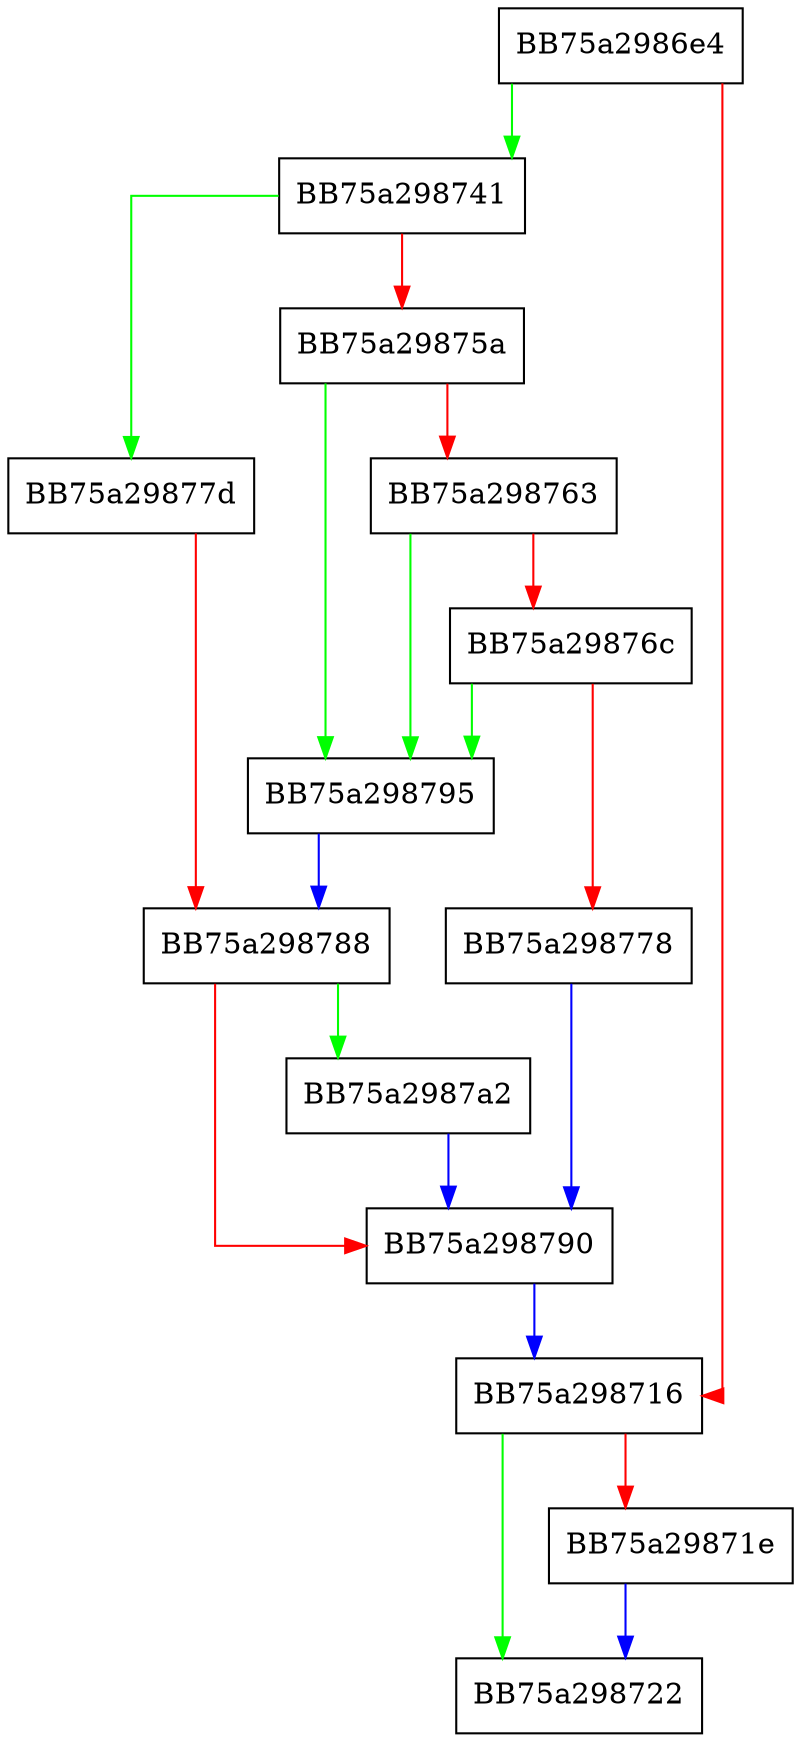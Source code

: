 digraph sqlite3VdbeMakeLabel {
  node [shape="box"];
  graph [splines=ortho];
  BB75a2986e4 -> BB75a298741 [color="green"];
  BB75a2986e4 -> BB75a298716 [color="red"];
  BB75a298716 -> BB75a298722 [color="green"];
  BB75a298716 -> BB75a29871e [color="red"];
  BB75a29871e -> BB75a298722 [color="blue"];
  BB75a298741 -> BB75a29877d [color="green"];
  BB75a298741 -> BB75a29875a [color="red"];
  BB75a29875a -> BB75a298795 [color="green"];
  BB75a29875a -> BB75a298763 [color="red"];
  BB75a298763 -> BB75a298795 [color="green"];
  BB75a298763 -> BB75a29876c [color="red"];
  BB75a29876c -> BB75a298795 [color="green"];
  BB75a29876c -> BB75a298778 [color="red"];
  BB75a298778 -> BB75a298790 [color="blue"];
  BB75a29877d -> BB75a298788 [color="red"];
  BB75a298788 -> BB75a2987a2 [color="green"];
  BB75a298788 -> BB75a298790 [color="red"];
  BB75a298790 -> BB75a298716 [color="blue"];
  BB75a298795 -> BB75a298788 [color="blue"];
  BB75a2987a2 -> BB75a298790 [color="blue"];
}